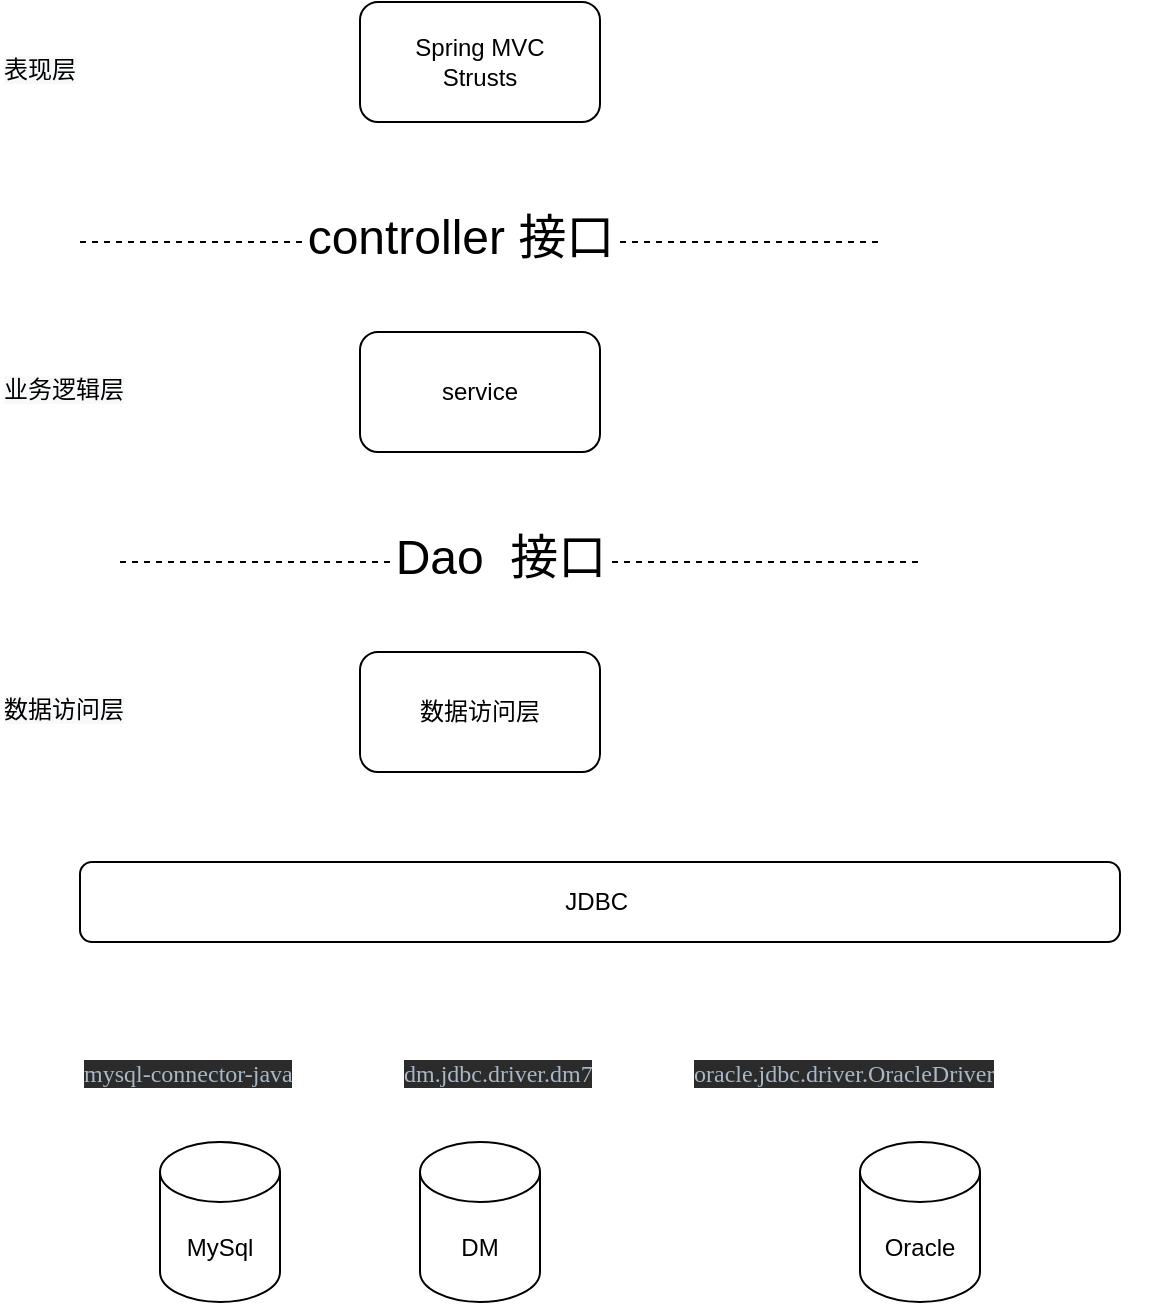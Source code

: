 <mxfile version="14.0.1" type="github">
  <diagram id="AH8HGjk2Pc57R64IrjIq" name="Page-1">
    <mxGraphModel dx="1422" dy="762" grid="1" gridSize="10" guides="1" tooltips="1" connect="1" arrows="1" fold="1" page="1" pageScale="1" pageWidth="827" pageHeight="1169" math="0" shadow="0">
      <root>
        <mxCell id="0" />
        <mxCell id="1" parent="0" />
        <mxCell id="G98K324JK_NKFYNjdX6U-1" value="Spring MVC&lt;br&gt;Strusts" style="rounded=1;whiteSpace=wrap;html=1;" vertex="1" parent="1">
          <mxGeometry x="240" y="110" width="120" height="60" as="geometry" />
        </mxCell>
        <mxCell id="G98K324JK_NKFYNjdX6U-2" value="service" style="rounded=1;whiteSpace=wrap;html=1;" vertex="1" parent="1">
          <mxGeometry x="240" y="275" width="120" height="60" as="geometry" />
        </mxCell>
        <mxCell id="G98K324JK_NKFYNjdX6U-3" value="数据访问层" style="rounded=1;whiteSpace=wrap;html=1;" vertex="1" parent="1">
          <mxGeometry x="240" y="435" width="120" height="60" as="geometry" />
        </mxCell>
        <mxCell id="G98K324JK_NKFYNjdX6U-5" value="&lt;span style=&quot;color: rgb(0, 0, 0); font-family: helvetica; font-size: 12px; font-style: normal; font-weight: 400; letter-spacing: normal; text-align: center; text-indent: 0px; text-transform: none; word-spacing: 0px; background-color: rgb(248, 249, 250); display: inline; float: none;&quot;&gt;表现层&lt;/span&gt;" style="text;whiteSpace=wrap;html=1;" vertex="1" parent="1">
          <mxGeometry x="60" y="130" width="60" height="30" as="geometry" />
        </mxCell>
        <mxCell id="G98K324JK_NKFYNjdX6U-6" value="&lt;span style=&quot;color: rgb(0, 0, 0); font-family: helvetica; font-size: 12px; font-style: normal; font-weight: 400; letter-spacing: normal; text-align: center; text-indent: 0px; text-transform: none; word-spacing: 0px; background-color: rgb(248, 249, 250); display: inline; float: none;&quot;&gt;业务逻辑层&lt;/span&gt;" style="text;whiteSpace=wrap;html=1;" vertex="1" parent="1">
          <mxGeometry x="60" y="290" width="90" height="30" as="geometry" />
        </mxCell>
        <mxCell id="G98K324JK_NKFYNjdX6U-7" value="&lt;span style=&quot;color: rgb(0, 0, 0); font-family: helvetica; font-size: 12px; font-style: normal; font-weight: 400; letter-spacing: normal; text-align: center; text-indent: 0px; text-transform: none; word-spacing: 0px; background-color: rgb(248, 249, 250); display: inline; float: none;&quot;&gt;数据访问层&lt;/span&gt;" style="text;whiteSpace=wrap;html=1;" vertex="1" parent="1">
          <mxGeometry x="60" y="450" width="90" height="30" as="geometry" />
        </mxCell>
        <mxCell id="G98K324JK_NKFYNjdX6U-12" value="" style="endArrow=none;dashed=1;html=1;" edge="1" parent="1">
          <mxGeometry width="50" height="50" relative="1" as="geometry">
            <mxPoint x="100" y="230" as="sourcePoint" />
            <mxPoint x="500" y="230" as="targetPoint" />
            <Array as="points">
              <mxPoint x="390" y="230" />
            </Array>
          </mxGeometry>
        </mxCell>
        <mxCell id="G98K324JK_NKFYNjdX6U-13" value="&lt;font style=&quot;font-size: 24px&quot;&gt;controller 接口&lt;/font&gt;" style="edgeLabel;html=1;align=center;verticalAlign=middle;resizable=0;points=[];" vertex="1" connectable="0" parent="G98K324JK_NKFYNjdX6U-12">
          <mxGeometry x="-0.145" y="2" relative="1" as="geometry">
            <mxPoint x="19" as="offset" />
          </mxGeometry>
        </mxCell>
        <mxCell id="G98K324JK_NKFYNjdX6U-14" value="" style="endArrow=none;dashed=1;html=1;" edge="1" parent="1">
          <mxGeometry width="50" height="50" relative="1" as="geometry">
            <mxPoint x="120" y="390" as="sourcePoint" />
            <mxPoint x="520" y="390" as="targetPoint" />
            <Array as="points">
              <mxPoint x="410" y="390" />
            </Array>
          </mxGeometry>
        </mxCell>
        <mxCell id="G98K324JK_NKFYNjdX6U-15" value="&lt;font style=&quot;font-size: 24px&quot;&gt;Dao&amp;nbsp; 接口&lt;/font&gt;" style="edgeLabel;html=1;align=center;verticalAlign=middle;resizable=0;points=[];" vertex="1" connectable="0" parent="G98K324JK_NKFYNjdX6U-14">
          <mxGeometry x="-0.145" y="2" relative="1" as="geometry">
            <mxPoint x="19" as="offset" />
          </mxGeometry>
        </mxCell>
        <mxCell id="G98K324JK_NKFYNjdX6U-16" value="MySql" style="shape=cylinder3;whiteSpace=wrap;html=1;boundedLbl=1;backgroundOutline=1;size=15;" vertex="1" parent="1">
          <mxGeometry x="140" y="680" width="60" height="80" as="geometry" />
        </mxCell>
        <mxCell id="G98K324JK_NKFYNjdX6U-17" value="DM" style="shape=cylinder3;whiteSpace=wrap;html=1;boundedLbl=1;backgroundOutline=1;size=15;" vertex="1" parent="1">
          <mxGeometry x="270" y="680" width="60" height="80" as="geometry" />
        </mxCell>
        <mxCell id="G98K324JK_NKFYNjdX6U-18" value="Oracle" style="shape=cylinder3;whiteSpace=wrap;html=1;boundedLbl=1;backgroundOutline=1;size=15;" vertex="1" parent="1">
          <mxGeometry x="490" y="680" width="60" height="80" as="geometry" />
        </mxCell>
        <mxCell id="G98K324JK_NKFYNjdX6U-20" value="&lt;pre style=&quot;background-color: #2b2b2b ; color: #a9b7c6 ; font-family: &amp;quot;consolas&amp;quot; ; font-size: 9.0pt&quot;&gt;dm.jdbc.driver.dm7&lt;/pre&gt;" style="text;whiteSpace=wrap;html=1;" vertex="1" parent="1">
          <mxGeometry x="260" y="620" width="140" height="50" as="geometry" />
        </mxCell>
        <mxCell id="G98K324JK_NKFYNjdX6U-21" value="&lt;pre style=&quot;color: rgb(0 , 0 , 0) ; font-size: 12px ; font-style: normal ; font-weight: 400 ; letter-spacing: normal ; text-align: center ; text-indent: 0px ; text-transform: none ; word-spacing: 0px ; background-color: rgb(43 , 43 , 43)&quot;&gt;&lt;font color=&quot;#a9b7c6&quot; face=&quot;consolas&quot;&gt;mysql-connector-java&lt;/font&gt;&lt;/pre&gt;" style="text;whiteSpace=wrap;html=1;" vertex="1" parent="1">
          <mxGeometry x="100" y="620" width="160" height="50" as="geometry" />
        </mxCell>
        <mxCell id="G98K324JK_NKFYNjdX6U-22" value="&lt;pre style=&quot;background-color: #2b2b2b ; color: #a9b7c6 ; font-family: &amp;quot;consolas&amp;quot; ; font-size: 9.0pt&quot;&gt;oracle.jdbc.driver.OracleDriver&lt;/pre&gt;" style="text;whiteSpace=wrap;html=1;" vertex="1" parent="1">
          <mxGeometry x="405" y="620" width="230" height="50" as="geometry" />
        </mxCell>
        <mxCell id="G98K324JK_NKFYNjdX6U-23" value="JDBC&amp;nbsp;" style="rounded=1;whiteSpace=wrap;html=1;" vertex="1" parent="1">
          <mxGeometry x="100" y="540" width="520" height="40" as="geometry" />
        </mxCell>
      </root>
    </mxGraphModel>
  </diagram>
</mxfile>
